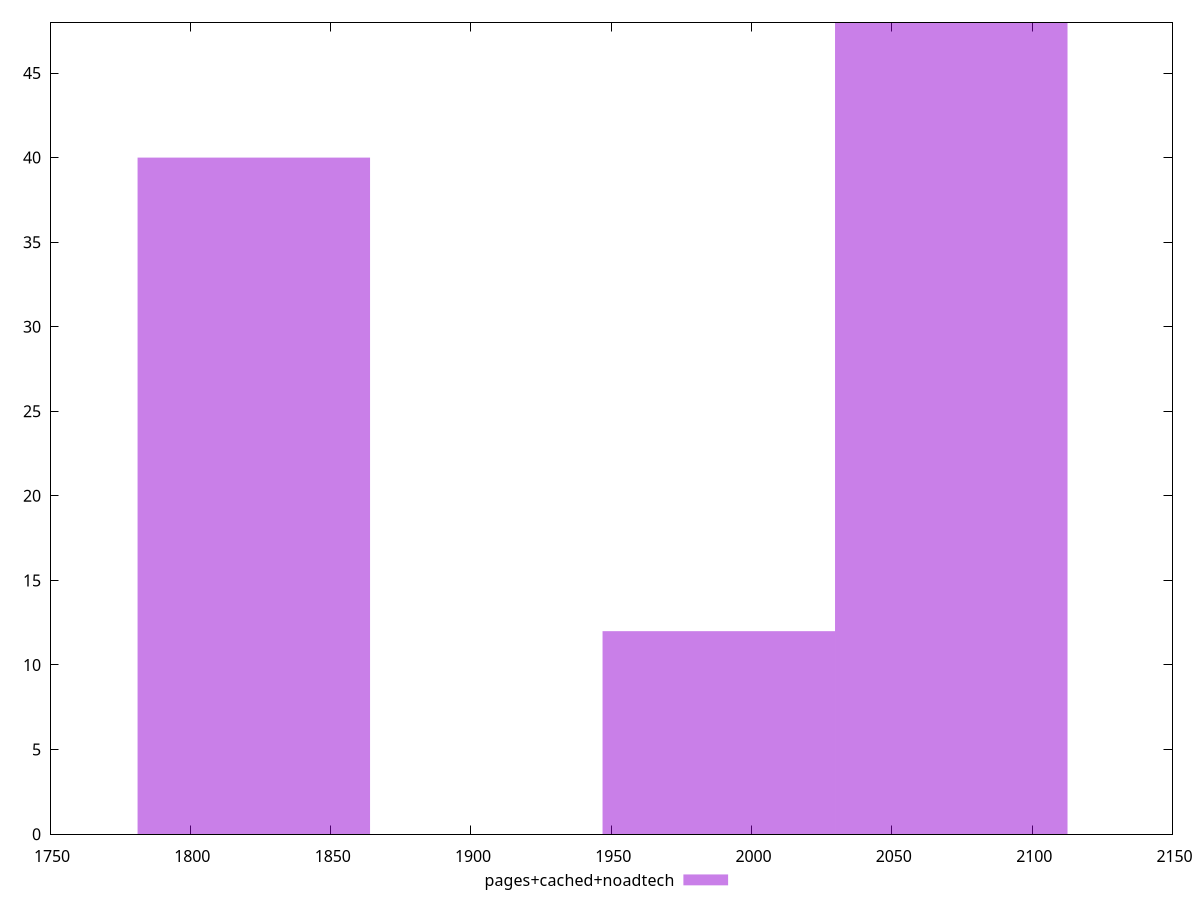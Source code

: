 $_pagesCachedNoadtech <<EOF
2071.166871878606 48
1822.626847253173 40
1988.3201970034615 12
EOF
set key outside below
set terminal pngcairo
set output "report_00004_2020-11-02T20-21-41.718Z/first-contentful-paint/pages+cached+noadtech//raw_hist.png"
set yrange [0:48]
set boxwidth 82.84667487514423
set style fill transparent solid 0.5 noborder
plot $_pagesCachedNoadtech title "pages+cached+noadtech" with boxes ,